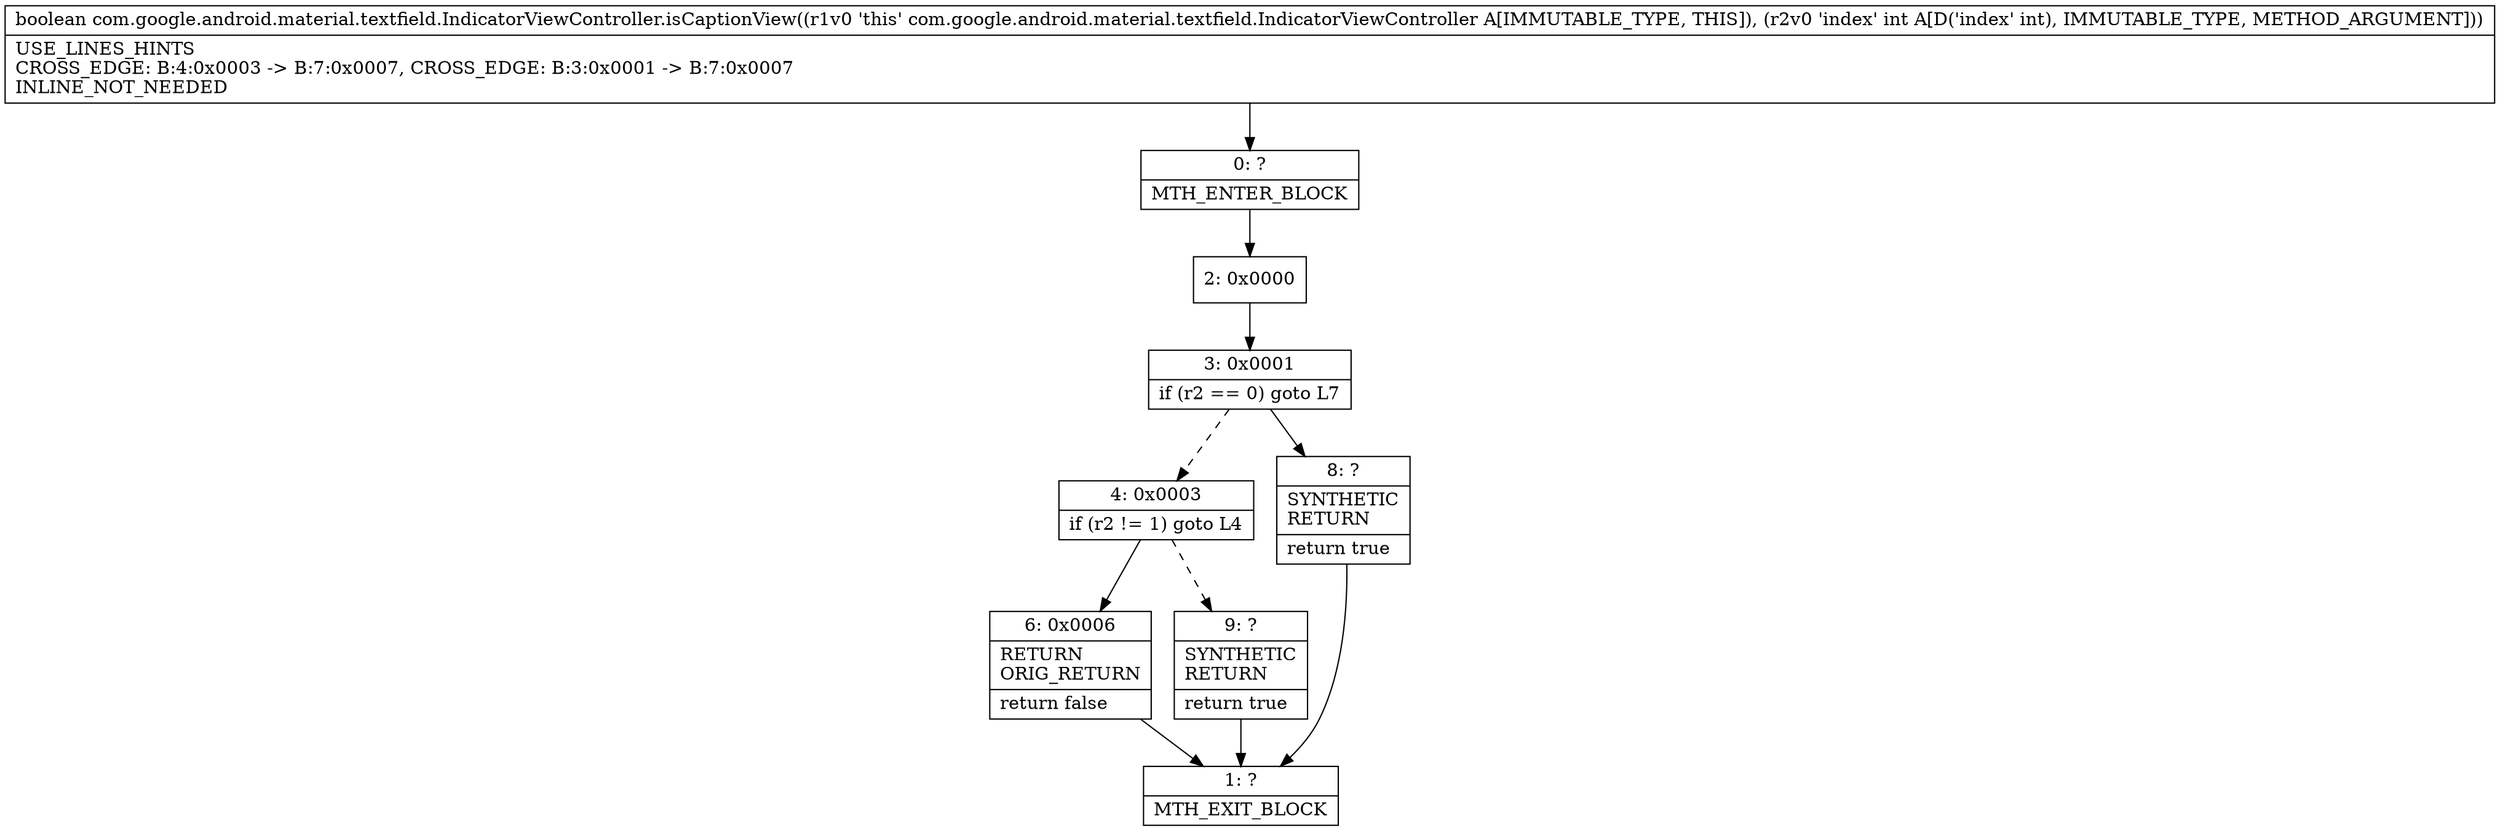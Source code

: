 digraph "CFG forcom.google.android.material.textfield.IndicatorViewController.isCaptionView(I)Z" {
Node_0 [shape=record,label="{0\:\ ?|MTH_ENTER_BLOCK\l}"];
Node_2 [shape=record,label="{2\:\ 0x0000}"];
Node_3 [shape=record,label="{3\:\ 0x0001|if (r2 == 0) goto L7\l}"];
Node_4 [shape=record,label="{4\:\ 0x0003|if (r2 != 1) goto L4\l}"];
Node_6 [shape=record,label="{6\:\ 0x0006|RETURN\lORIG_RETURN\l|return false\l}"];
Node_1 [shape=record,label="{1\:\ ?|MTH_EXIT_BLOCK\l}"];
Node_9 [shape=record,label="{9\:\ ?|SYNTHETIC\lRETURN\l|return true\l}"];
Node_8 [shape=record,label="{8\:\ ?|SYNTHETIC\lRETURN\l|return true\l}"];
MethodNode[shape=record,label="{boolean com.google.android.material.textfield.IndicatorViewController.isCaptionView((r1v0 'this' com.google.android.material.textfield.IndicatorViewController A[IMMUTABLE_TYPE, THIS]), (r2v0 'index' int A[D('index' int), IMMUTABLE_TYPE, METHOD_ARGUMENT]))  | USE_LINES_HINTS\lCROSS_EDGE: B:4:0x0003 \-\> B:7:0x0007, CROSS_EDGE: B:3:0x0001 \-\> B:7:0x0007\lINLINE_NOT_NEEDED\l}"];
MethodNode -> Node_0;Node_0 -> Node_2;
Node_2 -> Node_3;
Node_3 -> Node_4[style=dashed];
Node_3 -> Node_8;
Node_4 -> Node_6;
Node_4 -> Node_9[style=dashed];
Node_6 -> Node_1;
Node_9 -> Node_1;
Node_8 -> Node_1;
}

